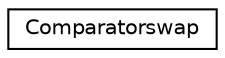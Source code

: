 digraph "Graphical Class Hierarchy"
{
 // LATEX_PDF_SIZE
  edge [fontname="Helvetica",fontsize="10",labelfontname="Helvetica",labelfontsize="10"];
  node [fontname="Helvetica",fontsize="10",shape=record];
  rankdir="LR";
  Node0 [label="Comparatorswap",height=0.2,width=0.4,color="black", fillcolor="white", style="filled",URL="$classComparatorswap.html",tooltip=" "];
}
